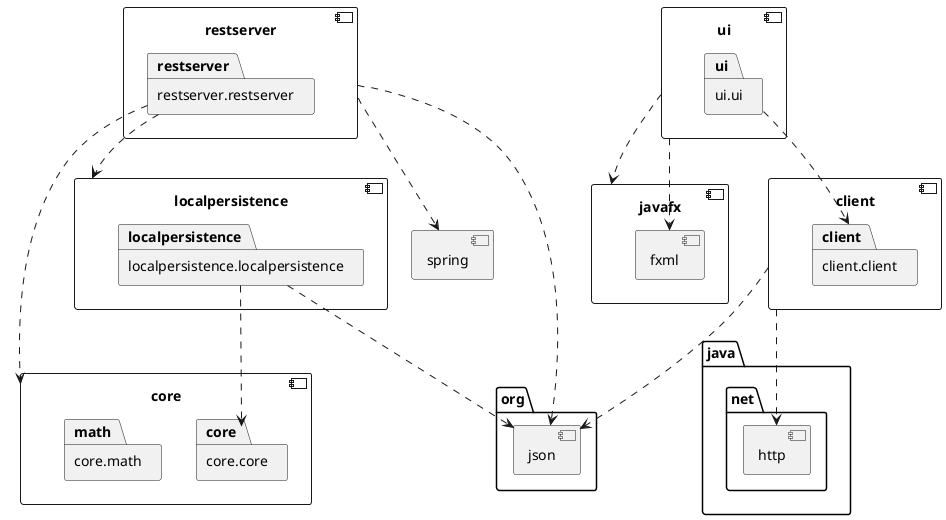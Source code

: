 @startuml Get Fit Architecture
allowmixing
component core {
    package core.core
    package core.math
}

component localpersistence {
    package localpersistence.localpersistence
}

component ui {
    package ui.ui
}

component javafx {
	component fxml {
	}	
}

ui ..> javafx
ui ..> fxml

localpersistence.localpersistence ..> core.core

component client {
    package client.client
}

component java.net.http {
}

component org.json {
}

client ..> java.net.http
client ..> org.json
localpersistence.localpersistence ..> org.json


ui.ui ..> client.client

component restserver {
    package restserver.restserver
}

restserver.restserver ..> core 
restserver.restserver ..> localpersistence
restserver ..> org.json
restserver ..> spring

component spring {
}

@enduml
